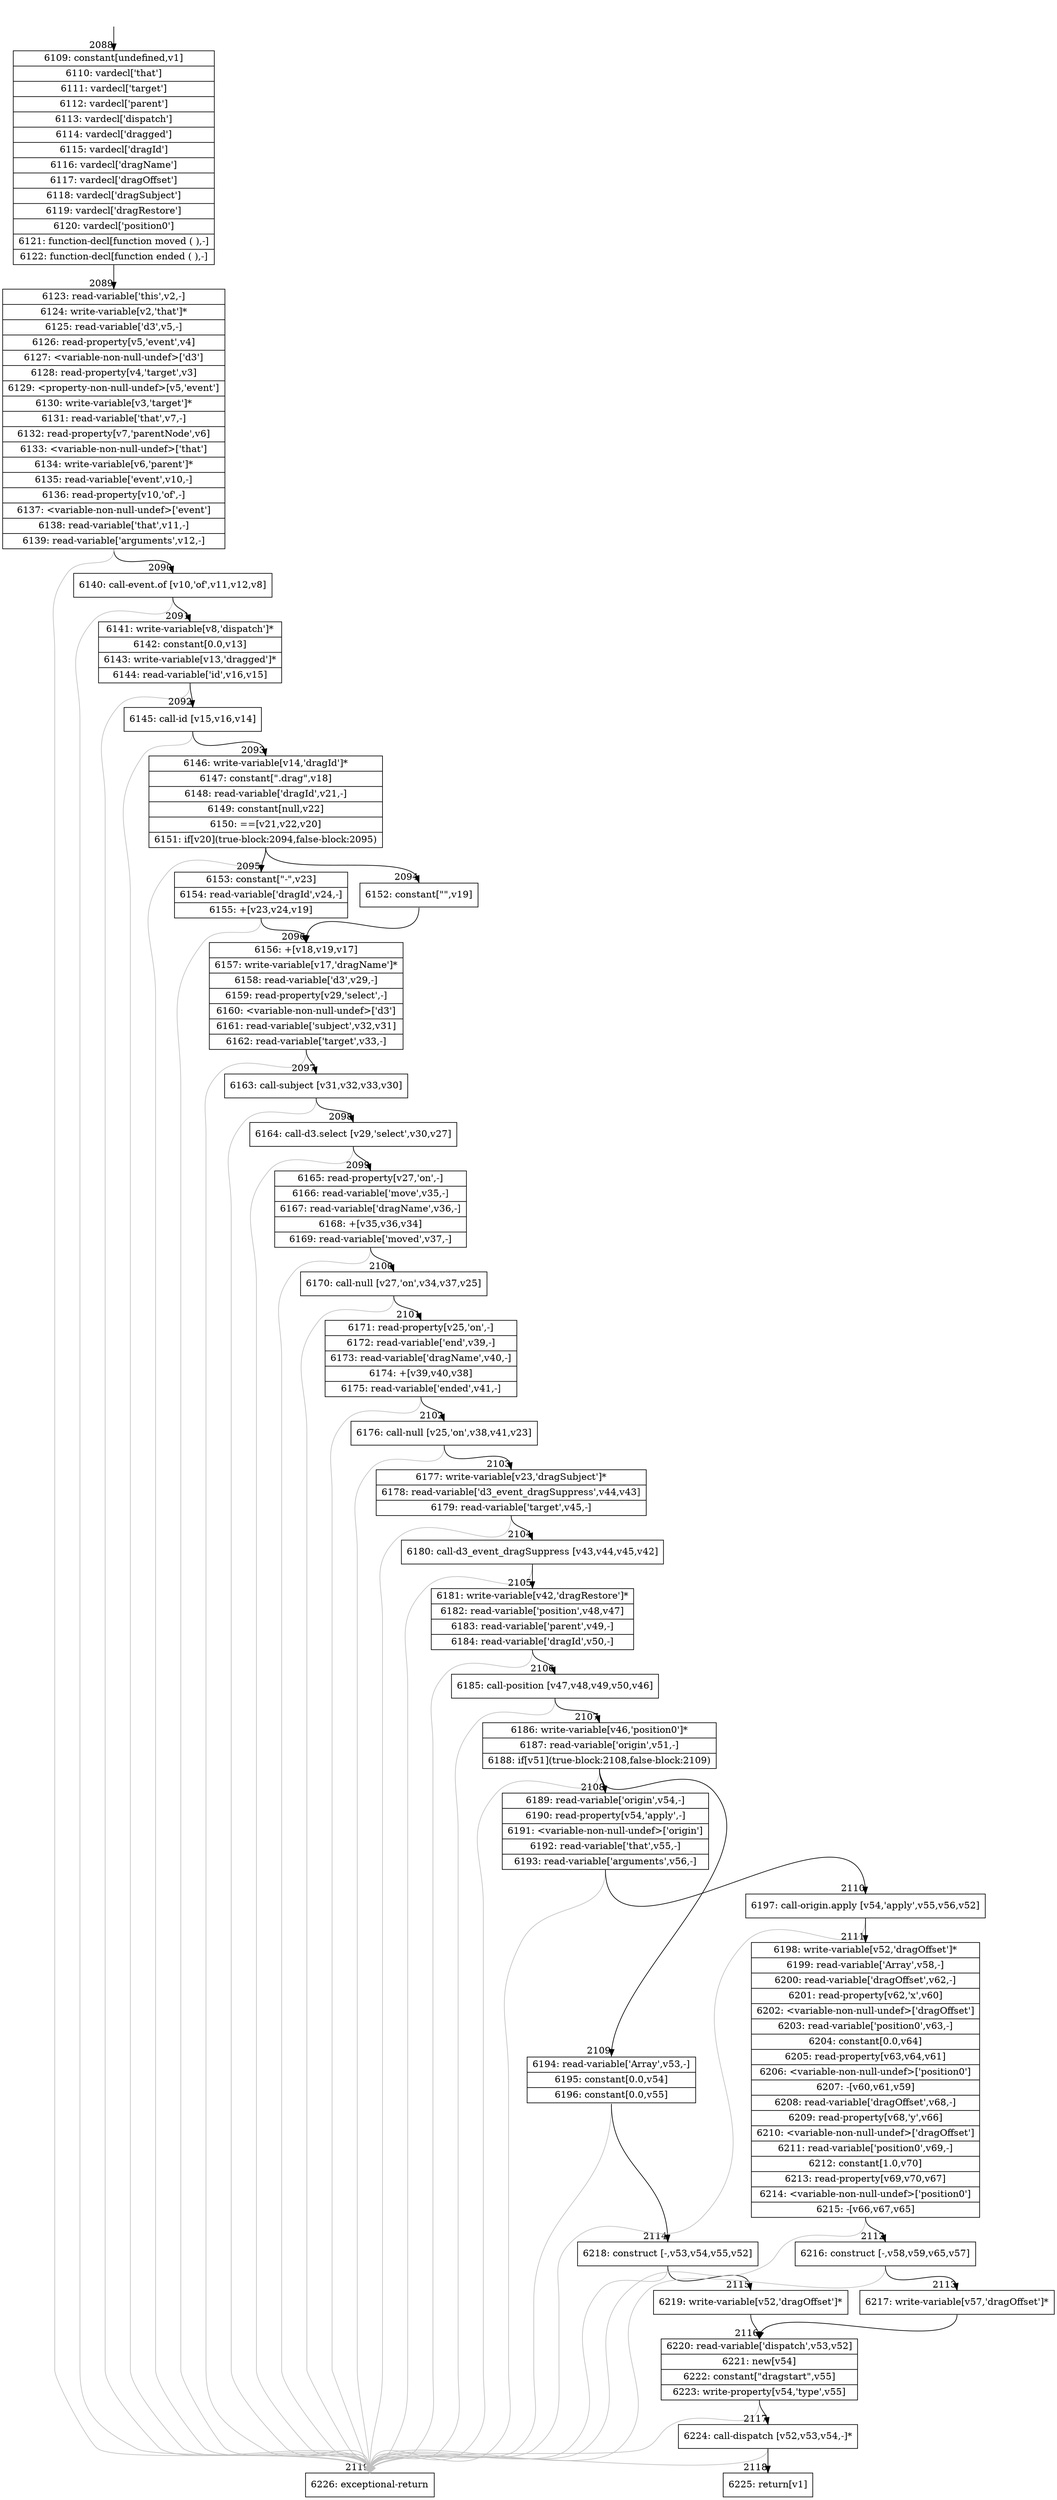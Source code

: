 digraph {
rankdir="TD"
BB_entry199[shape=none,label=""];
BB_entry199 -> BB2088 [tailport=s, headport=n, headlabel="    2088"]
BB2088 [shape=record label="{6109: constant[undefined,v1]|6110: vardecl['that']|6111: vardecl['target']|6112: vardecl['parent']|6113: vardecl['dispatch']|6114: vardecl['dragged']|6115: vardecl['dragId']|6116: vardecl['dragName']|6117: vardecl['dragOffset']|6118: vardecl['dragSubject']|6119: vardecl['dragRestore']|6120: vardecl['position0']|6121: function-decl[function moved ( ),-]|6122: function-decl[function ended ( ),-]}" ] 
BB2088 -> BB2089 [tailport=s, headport=n, headlabel="      2089"]
BB2089 [shape=record label="{6123: read-variable['this',v2,-]|6124: write-variable[v2,'that']*|6125: read-variable['d3',v5,-]|6126: read-property[v5,'event',v4]|6127: \<variable-non-null-undef\>['d3']|6128: read-property[v4,'target',v3]|6129: \<property-non-null-undef\>[v5,'event']|6130: write-variable[v3,'target']*|6131: read-variable['that',v7,-]|6132: read-property[v7,'parentNode',v6]|6133: \<variable-non-null-undef\>['that']|6134: write-variable[v6,'parent']*|6135: read-variable['event',v10,-]|6136: read-property[v10,'of',-]|6137: \<variable-non-null-undef\>['event']|6138: read-variable['that',v11,-]|6139: read-variable['arguments',v12,-]}" ] 
BB2089 -> BB2090 [tailport=s, headport=n, headlabel="      2090"]
BB2089 -> BB2119 [tailport=s, headport=n, color=gray, headlabel="      2119"]
BB2090 [shape=record label="{6140: call-event.of [v10,'of',v11,v12,v8]}" ] 
BB2090 -> BB2091 [tailport=s, headport=n, headlabel="      2091"]
BB2090 -> BB2119 [tailport=s, headport=n, color=gray]
BB2091 [shape=record label="{6141: write-variable[v8,'dispatch']*|6142: constant[0.0,v13]|6143: write-variable[v13,'dragged']*|6144: read-variable['id',v16,v15]}" ] 
BB2091 -> BB2092 [tailport=s, headport=n, headlabel="      2092"]
BB2091 -> BB2119 [tailport=s, headport=n, color=gray]
BB2092 [shape=record label="{6145: call-id [v15,v16,v14]}" ] 
BB2092 -> BB2093 [tailport=s, headport=n, headlabel="      2093"]
BB2092 -> BB2119 [tailport=s, headport=n, color=gray]
BB2093 [shape=record label="{6146: write-variable[v14,'dragId']*|6147: constant[\".drag\",v18]|6148: read-variable['dragId',v21,-]|6149: constant[null,v22]|6150: ==[v21,v22,v20]|6151: if[v20](true-block:2094,false-block:2095)}" ] 
BB2093 -> BB2094 [tailport=s, headport=n, headlabel="      2094"]
BB2093 -> BB2095 [tailport=s, headport=n, headlabel="      2095"]
BB2093 -> BB2119 [tailport=s, headport=n, color=gray]
BB2094 [shape=record label="{6152: constant[\"\",v19]}" ] 
BB2094 -> BB2096 [tailport=s, headport=n, headlabel="      2096"]
BB2095 [shape=record label="{6153: constant[\"-\",v23]|6154: read-variable['dragId',v24,-]|6155: +[v23,v24,v19]}" ] 
BB2095 -> BB2096 [tailport=s, headport=n]
BB2095 -> BB2119 [tailport=s, headport=n, color=gray]
BB2096 [shape=record label="{6156: +[v18,v19,v17]|6157: write-variable[v17,'dragName']*|6158: read-variable['d3',v29,-]|6159: read-property[v29,'select',-]|6160: \<variable-non-null-undef\>['d3']|6161: read-variable['subject',v32,v31]|6162: read-variable['target',v33,-]}" ] 
BB2096 -> BB2097 [tailport=s, headport=n, headlabel="      2097"]
BB2096 -> BB2119 [tailport=s, headport=n, color=gray]
BB2097 [shape=record label="{6163: call-subject [v31,v32,v33,v30]}" ] 
BB2097 -> BB2098 [tailport=s, headport=n, headlabel="      2098"]
BB2097 -> BB2119 [tailport=s, headport=n, color=gray]
BB2098 [shape=record label="{6164: call-d3.select [v29,'select',v30,v27]}" ] 
BB2098 -> BB2099 [tailport=s, headport=n, headlabel="      2099"]
BB2098 -> BB2119 [tailport=s, headport=n, color=gray]
BB2099 [shape=record label="{6165: read-property[v27,'on',-]|6166: read-variable['move',v35,-]|6167: read-variable['dragName',v36,-]|6168: +[v35,v36,v34]|6169: read-variable['moved',v37,-]}" ] 
BB2099 -> BB2100 [tailport=s, headport=n, headlabel="      2100"]
BB2099 -> BB2119 [tailport=s, headport=n, color=gray]
BB2100 [shape=record label="{6170: call-null [v27,'on',v34,v37,v25]}" ] 
BB2100 -> BB2101 [tailport=s, headport=n, headlabel="      2101"]
BB2100 -> BB2119 [tailport=s, headport=n, color=gray]
BB2101 [shape=record label="{6171: read-property[v25,'on',-]|6172: read-variable['end',v39,-]|6173: read-variable['dragName',v40,-]|6174: +[v39,v40,v38]|6175: read-variable['ended',v41,-]}" ] 
BB2101 -> BB2102 [tailport=s, headport=n, headlabel="      2102"]
BB2101 -> BB2119 [tailport=s, headport=n, color=gray]
BB2102 [shape=record label="{6176: call-null [v25,'on',v38,v41,v23]}" ] 
BB2102 -> BB2103 [tailport=s, headport=n, headlabel="      2103"]
BB2102 -> BB2119 [tailport=s, headport=n, color=gray]
BB2103 [shape=record label="{6177: write-variable[v23,'dragSubject']*|6178: read-variable['d3_event_dragSuppress',v44,v43]|6179: read-variable['target',v45,-]}" ] 
BB2103 -> BB2104 [tailport=s, headport=n, headlabel="      2104"]
BB2103 -> BB2119 [tailport=s, headport=n, color=gray]
BB2104 [shape=record label="{6180: call-d3_event_dragSuppress [v43,v44,v45,v42]}" ] 
BB2104 -> BB2105 [tailport=s, headport=n, headlabel="      2105"]
BB2104 -> BB2119 [tailport=s, headport=n, color=gray]
BB2105 [shape=record label="{6181: write-variable[v42,'dragRestore']*|6182: read-variable['position',v48,v47]|6183: read-variable['parent',v49,-]|6184: read-variable['dragId',v50,-]}" ] 
BB2105 -> BB2106 [tailport=s, headport=n, headlabel="      2106"]
BB2105 -> BB2119 [tailport=s, headport=n, color=gray]
BB2106 [shape=record label="{6185: call-position [v47,v48,v49,v50,v46]}" ] 
BB2106 -> BB2107 [tailport=s, headport=n, headlabel="      2107"]
BB2106 -> BB2119 [tailport=s, headport=n, color=gray]
BB2107 [shape=record label="{6186: write-variable[v46,'position0']*|6187: read-variable['origin',v51,-]|6188: if[v51](true-block:2108,false-block:2109)}" ] 
BB2107 -> BB2108 [tailport=s, headport=n, headlabel="      2108"]
BB2107 -> BB2109 [tailport=s, headport=n, headlabel="      2109"]
BB2107 -> BB2119 [tailport=s, headport=n, color=gray]
BB2108 [shape=record label="{6189: read-variable['origin',v54,-]|6190: read-property[v54,'apply',-]|6191: \<variable-non-null-undef\>['origin']|6192: read-variable['that',v55,-]|6193: read-variable['arguments',v56,-]}" ] 
BB2108 -> BB2110 [tailport=s, headport=n, headlabel="      2110"]
BB2108 -> BB2119 [tailport=s, headport=n, color=gray]
BB2109 [shape=record label="{6194: read-variable['Array',v53,-]|6195: constant[0.0,v54]|6196: constant[0.0,v55]}" ] 
BB2109 -> BB2114 [tailport=s, headport=n, headlabel="      2114"]
BB2109 -> BB2119 [tailport=s, headport=n, color=gray]
BB2110 [shape=record label="{6197: call-origin.apply [v54,'apply',v55,v56,v52]}" ] 
BB2110 -> BB2111 [tailport=s, headport=n, headlabel="      2111"]
BB2110 -> BB2119 [tailport=s, headport=n, color=gray]
BB2111 [shape=record label="{6198: write-variable[v52,'dragOffset']*|6199: read-variable['Array',v58,-]|6200: read-variable['dragOffset',v62,-]|6201: read-property[v62,'x',v60]|6202: \<variable-non-null-undef\>['dragOffset']|6203: read-variable['position0',v63,-]|6204: constant[0.0,v64]|6205: read-property[v63,v64,v61]|6206: \<variable-non-null-undef\>['position0']|6207: -[v60,v61,v59]|6208: read-variable['dragOffset',v68,-]|6209: read-property[v68,'y',v66]|6210: \<variable-non-null-undef\>['dragOffset']|6211: read-variable['position0',v69,-]|6212: constant[1.0,v70]|6213: read-property[v69,v70,v67]|6214: \<variable-non-null-undef\>['position0']|6215: -[v66,v67,v65]}" ] 
BB2111 -> BB2112 [tailport=s, headport=n, headlabel="      2112"]
BB2111 -> BB2119 [tailport=s, headport=n, color=gray]
BB2112 [shape=record label="{6216: construct [-,v58,v59,v65,v57]}" ] 
BB2112 -> BB2113 [tailport=s, headport=n, headlabel="      2113"]
BB2112 -> BB2119 [tailport=s, headport=n, color=gray]
BB2113 [shape=record label="{6217: write-variable[v57,'dragOffset']*}" ] 
BB2113 -> BB2116 [tailport=s, headport=n, headlabel="      2116"]
BB2114 [shape=record label="{6218: construct [-,v53,v54,v55,v52]}" ] 
BB2114 -> BB2115 [tailport=s, headport=n, headlabel="      2115"]
BB2114 -> BB2119 [tailport=s, headport=n, color=gray]
BB2115 [shape=record label="{6219: write-variable[v52,'dragOffset']*}" ] 
BB2115 -> BB2116 [tailport=s, headport=n]
BB2116 [shape=record label="{6220: read-variable['dispatch',v53,v52]|6221: new[v54]|6222: constant[\"dragstart\",v55]|6223: write-property[v54,'type',v55]}" ] 
BB2116 -> BB2117 [tailport=s, headport=n, headlabel="      2117"]
BB2116 -> BB2119 [tailport=s, headport=n, color=gray]
BB2117 [shape=record label="{6224: call-dispatch [v52,v53,v54,-]*}" ] 
BB2117 -> BB2118 [tailport=s, headport=n, headlabel="      2118"]
BB2117 -> BB2119 [tailport=s, headport=n, color=gray]
BB2118 [shape=record label="{6225: return[v1]}" ] 
BB2119 [shape=record label="{6226: exceptional-return}" ] 
//#$~ 1238
}
